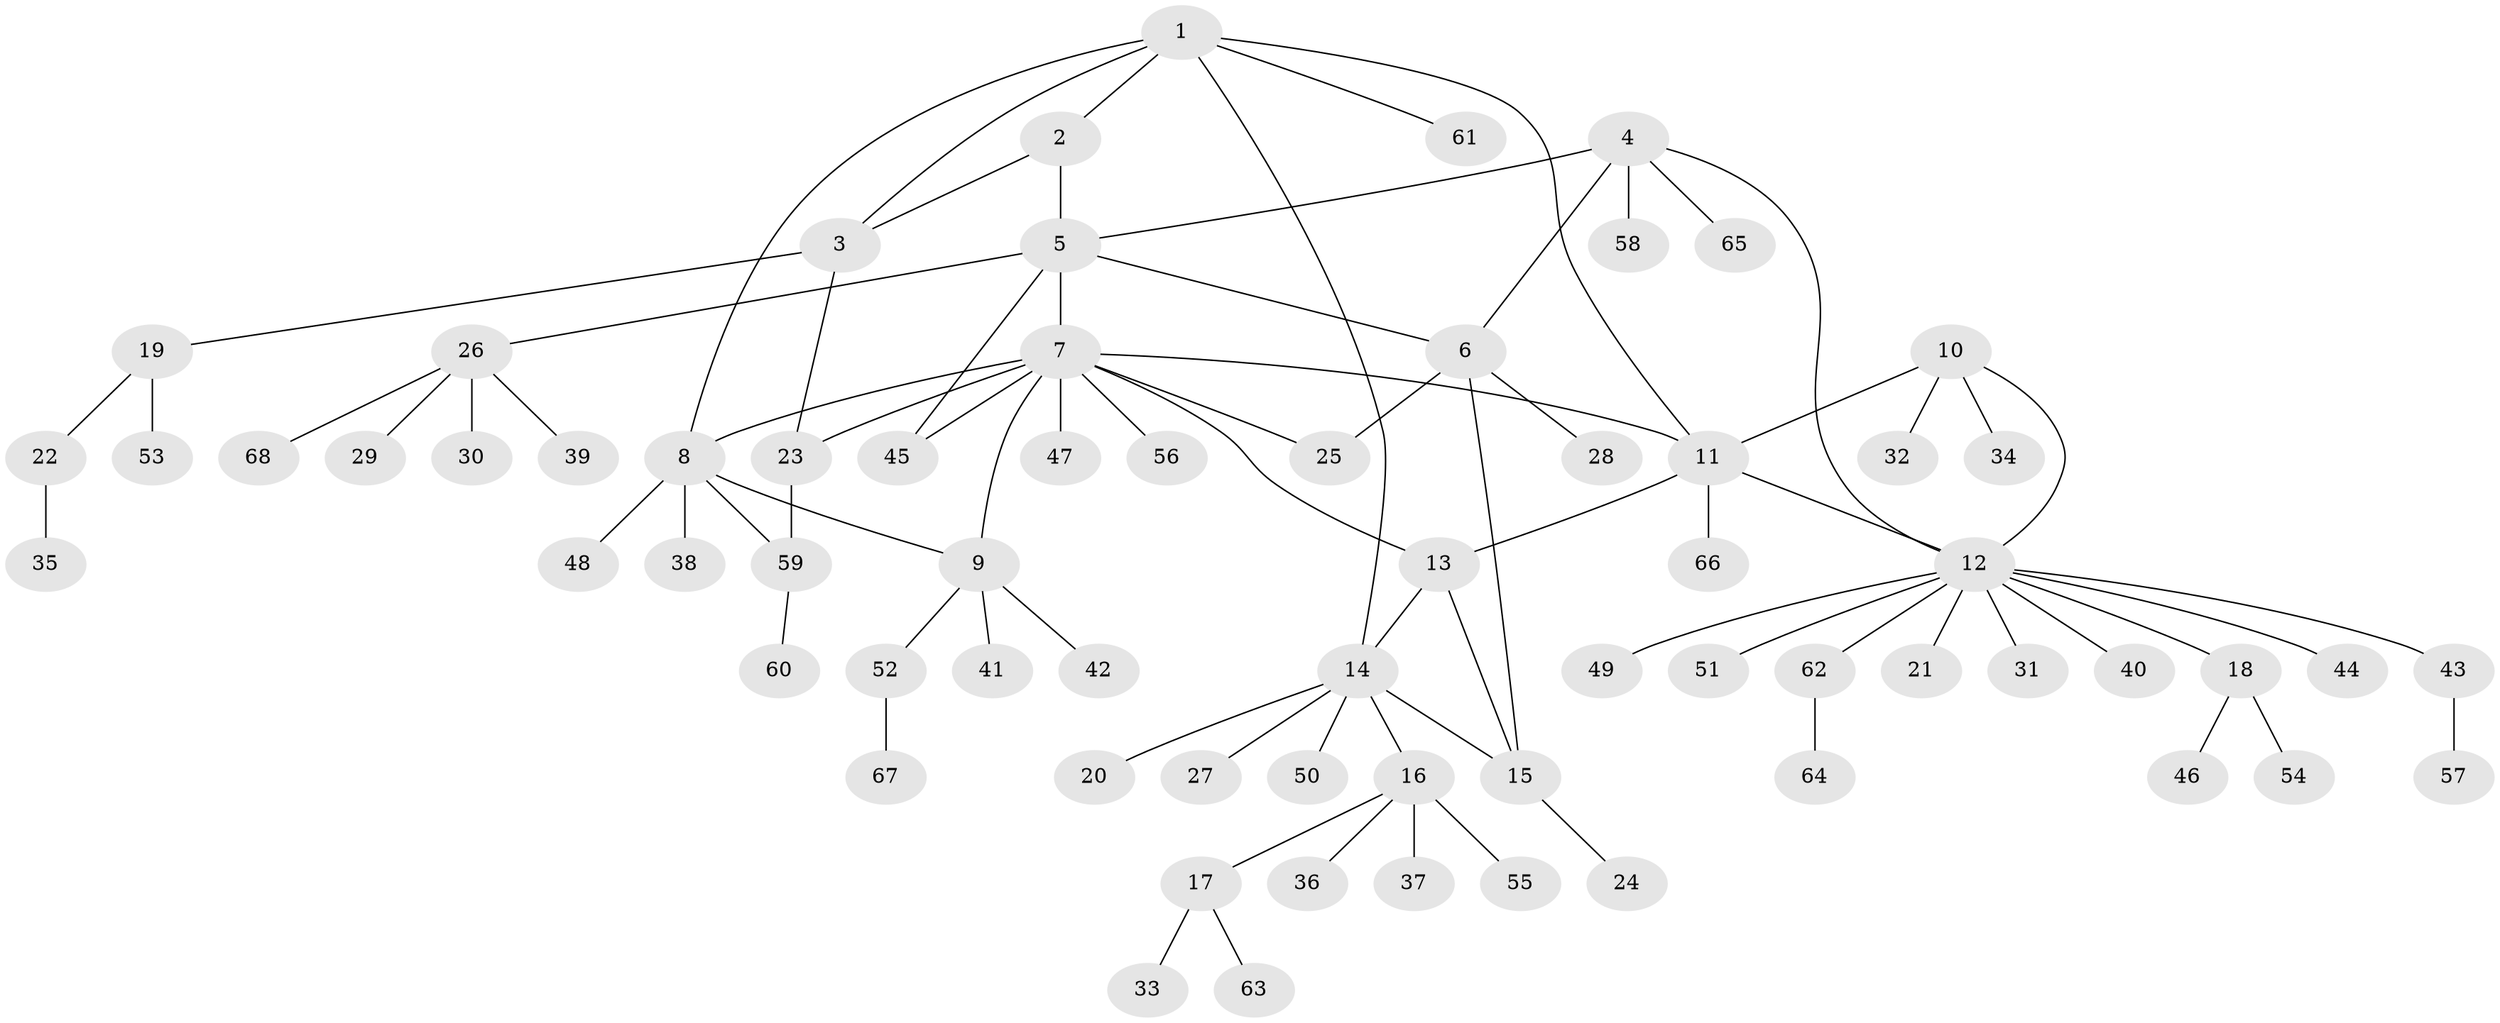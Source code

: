 // coarse degree distribution, {6: 0.06382978723404255, 3: 0.19148936170212766, 5: 0.06382978723404255, 10: 0.02127659574468085, 15: 0.02127659574468085, 1: 0.574468085106383, 2: 0.06382978723404255}
// Generated by graph-tools (version 1.1) at 2025/19/03/04/25 18:19:45]
// undirected, 68 vertices, 82 edges
graph export_dot {
graph [start="1"]
  node [color=gray90,style=filled];
  1;
  2;
  3;
  4;
  5;
  6;
  7;
  8;
  9;
  10;
  11;
  12;
  13;
  14;
  15;
  16;
  17;
  18;
  19;
  20;
  21;
  22;
  23;
  24;
  25;
  26;
  27;
  28;
  29;
  30;
  31;
  32;
  33;
  34;
  35;
  36;
  37;
  38;
  39;
  40;
  41;
  42;
  43;
  44;
  45;
  46;
  47;
  48;
  49;
  50;
  51;
  52;
  53;
  54;
  55;
  56;
  57;
  58;
  59;
  60;
  61;
  62;
  63;
  64;
  65;
  66;
  67;
  68;
  1 -- 2;
  1 -- 3;
  1 -- 8;
  1 -- 11;
  1 -- 14;
  1 -- 61;
  2 -- 3;
  2 -- 5;
  3 -- 19;
  3 -- 23;
  4 -- 5;
  4 -- 6;
  4 -- 12;
  4 -- 58;
  4 -- 65;
  5 -- 6;
  5 -- 7;
  5 -- 26;
  5 -- 45;
  6 -- 15;
  6 -- 25;
  6 -- 28;
  7 -- 8;
  7 -- 9;
  7 -- 11;
  7 -- 13;
  7 -- 23;
  7 -- 25;
  7 -- 45;
  7 -- 47;
  7 -- 56;
  8 -- 9;
  8 -- 38;
  8 -- 48;
  8 -- 59;
  9 -- 41;
  9 -- 42;
  9 -- 52;
  10 -- 11;
  10 -- 12;
  10 -- 32;
  10 -- 34;
  11 -- 12;
  11 -- 13;
  11 -- 66;
  12 -- 18;
  12 -- 21;
  12 -- 31;
  12 -- 40;
  12 -- 43;
  12 -- 44;
  12 -- 49;
  12 -- 51;
  12 -- 62;
  13 -- 14;
  13 -- 15;
  14 -- 15;
  14 -- 16;
  14 -- 20;
  14 -- 27;
  14 -- 50;
  15 -- 24;
  16 -- 17;
  16 -- 36;
  16 -- 37;
  16 -- 55;
  17 -- 33;
  17 -- 63;
  18 -- 46;
  18 -- 54;
  19 -- 22;
  19 -- 53;
  22 -- 35;
  23 -- 59;
  26 -- 29;
  26 -- 30;
  26 -- 39;
  26 -- 68;
  43 -- 57;
  52 -- 67;
  59 -- 60;
  62 -- 64;
}
